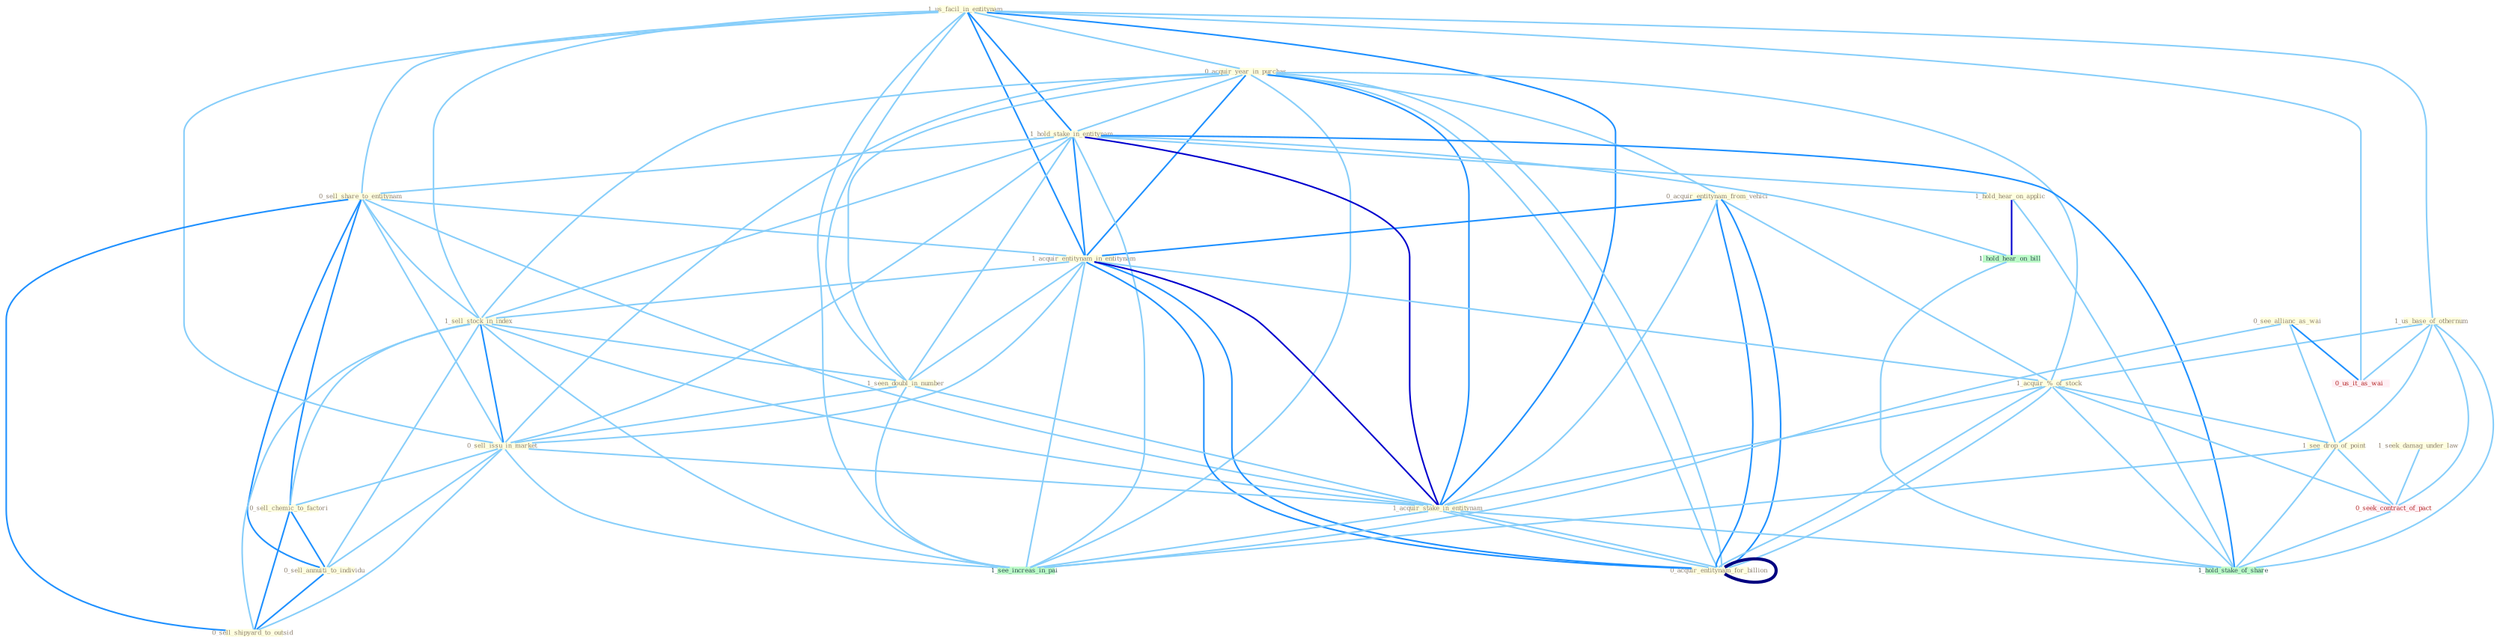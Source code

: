 Graph G{ 
    node
    [shape=polygon,style=filled,width=.5,height=.06,color="#BDFCC9",fixedsize=true,fontsize=4,
    fontcolor="#2f4f4f"];
    {node
    [color="#ffffe0", fontcolor="#8b7d6b"] "1_us_facil_in_entitynam " "0_acquir_year_in_purchas " "0_acquir_entitynam_from_vehicl " "1_hold_stake_in_entitynam " "0_sell_share_to_entitynam " "1_hold_hear_on_applic " "1_acquir_entitynam_in_entitynam " "1_us_base_of_othernum " "1_sell_stock_in_index " "1_seen_doubl_in_number " "0_sell_issu_in_market " "1_acquir_%_of_stock " "0_acquir_entitynam_for_billion " "0_sell_chemic_to_factori " "0_sell_annuiti_to_individu " "1_acquir_stake_in_entitynam " "0_sell_shipyard_to_outsid " "1_seek_damag_under_law " "0_see_allianc_as_wai " "1_see_drop_of_point "}
{node [color="#fff0f5", fontcolor="#b22222"] "0_seek_contract_of_pact " "0_us_it_as_wai "}
edge [color="#B0E2FF"];

	"1_us_facil_in_entitynam " -- "0_acquir_year_in_purchas " [w="1", color="#87cefa" ];
	"1_us_facil_in_entitynam " -- "1_hold_stake_in_entitynam " [w="2", color="#1e90ff" , len=0.8];
	"1_us_facil_in_entitynam " -- "0_sell_share_to_entitynam " [w="1", color="#87cefa" ];
	"1_us_facil_in_entitynam " -- "1_acquir_entitynam_in_entitynam " [w="2", color="#1e90ff" , len=0.8];
	"1_us_facil_in_entitynam " -- "1_us_base_of_othernum " [w="1", color="#87cefa" ];
	"1_us_facil_in_entitynam " -- "1_sell_stock_in_index " [w="1", color="#87cefa" ];
	"1_us_facil_in_entitynam " -- "1_seen_doubl_in_number " [w="1", color="#87cefa" ];
	"1_us_facil_in_entitynam " -- "0_sell_issu_in_market " [w="1", color="#87cefa" ];
	"1_us_facil_in_entitynam " -- "1_acquir_stake_in_entitynam " [w="2", color="#1e90ff" , len=0.8];
	"1_us_facil_in_entitynam " -- "0_us_it_as_wai " [w="1", color="#87cefa" ];
	"1_us_facil_in_entitynam " -- "1_see_increas_in_pai " [w="1", color="#87cefa" ];
	"0_acquir_year_in_purchas " -- "0_acquir_entitynam_from_vehicl " [w="1", color="#87cefa" ];
	"0_acquir_year_in_purchas " -- "1_hold_stake_in_entitynam " [w="1", color="#87cefa" ];
	"0_acquir_year_in_purchas " -- "1_acquir_entitynam_in_entitynam " [w="2", color="#1e90ff" , len=0.8];
	"0_acquir_year_in_purchas " -- "1_sell_stock_in_index " [w="1", color="#87cefa" ];
	"0_acquir_year_in_purchas " -- "1_seen_doubl_in_number " [w="1", color="#87cefa" ];
	"0_acquir_year_in_purchas " -- "0_sell_issu_in_market " [w="1", color="#87cefa" ];
	"0_acquir_year_in_purchas " -- "1_acquir_%_of_stock " [w="1", color="#87cefa" ];
	"0_acquir_year_in_purchas " -- "0_acquir_entitynam_for_billion " [w="1", color="#87cefa" ];
	"0_acquir_year_in_purchas " -- "1_acquir_stake_in_entitynam " [w="2", color="#1e90ff" , len=0.8];
	"0_acquir_year_in_purchas " -- "0_acquir_entitynam_for_billion " [w="1", color="#87cefa" ];
	"0_acquir_year_in_purchas " -- "1_see_increas_in_pai " [w="1", color="#87cefa" ];
	"0_acquir_entitynam_from_vehicl " -- "1_acquir_entitynam_in_entitynam " [w="2", color="#1e90ff" , len=0.8];
	"0_acquir_entitynam_from_vehicl " -- "1_acquir_%_of_stock " [w="1", color="#87cefa" ];
	"0_acquir_entitynam_from_vehicl " -- "0_acquir_entitynam_for_billion " [w="2", color="#1e90ff" , len=0.8];
	"0_acquir_entitynam_from_vehicl " -- "1_acquir_stake_in_entitynam " [w="1", color="#87cefa" ];
	"0_acquir_entitynam_from_vehicl " -- "0_acquir_entitynam_for_billion " [w="2", color="#1e90ff" , len=0.8];
	"1_hold_stake_in_entitynam " -- "0_sell_share_to_entitynam " [w="1", color="#87cefa" ];
	"1_hold_stake_in_entitynam " -- "1_hold_hear_on_applic " [w="1", color="#87cefa" ];
	"1_hold_stake_in_entitynam " -- "1_acquir_entitynam_in_entitynam " [w="2", color="#1e90ff" , len=0.8];
	"1_hold_stake_in_entitynam " -- "1_sell_stock_in_index " [w="1", color="#87cefa" ];
	"1_hold_stake_in_entitynam " -- "1_seen_doubl_in_number " [w="1", color="#87cefa" ];
	"1_hold_stake_in_entitynam " -- "0_sell_issu_in_market " [w="1", color="#87cefa" ];
	"1_hold_stake_in_entitynam " -- "1_acquir_stake_in_entitynam " [w="3", color="#0000cd" , len=0.6];
	"1_hold_stake_in_entitynam " -- "1_see_increas_in_pai " [w="1", color="#87cefa" ];
	"1_hold_stake_in_entitynam " -- "1_hold_hear_on_bill " [w="1", color="#87cefa" ];
	"1_hold_stake_in_entitynam " -- "1_hold_stake_of_share " [w="2", color="#1e90ff" , len=0.8];
	"0_sell_share_to_entitynam " -- "1_acquir_entitynam_in_entitynam " [w="1", color="#87cefa" ];
	"0_sell_share_to_entitynam " -- "1_sell_stock_in_index " [w="1", color="#87cefa" ];
	"0_sell_share_to_entitynam " -- "0_sell_issu_in_market " [w="1", color="#87cefa" ];
	"0_sell_share_to_entitynam " -- "0_sell_chemic_to_factori " [w="2", color="#1e90ff" , len=0.8];
	"0_sell_share_to_entitynam " -- "0_sell_annuiti_to_individu " [w="2", color="#1e90ff" , len=0.8];
	"0_sell_share_to_entitynam " -- "1_acquir_stake_in_entitynam " [w="1", color="#87cefa" ];
	"0_sell_share_to_entitynam " -- "0_sell_shipyard_to_outsid " [w="2", color="#1e90ff" , len=0.8];
	"1_hold_hear_on_applic " -- "1_hold_hear_on_bill " [w="3", color="#0000cd" , len=0.6];
	"1_hold_hear_on_applic " -- "1_hold_stake_of_share " [w="1", color="#87cefa" ];
	"1_acquir_entitynam_in_entitynam " -- "1_sell_stock_in_index " [w="1", color="#87cefa" ];
	"1_acquir_entitynam_in_entitynam " -- "1_seen_doubl_in_number " [w="1", color="#87cefa" ];
	"1_acquir_entitynam_in_entitynam " -- "0_sell_issu_in_market " [w="1", color="#87cefa" ];
	"1_acquir_entitynam_in_entitynam " -- "1_acquir_%_of_stock " [w="1", color="#87cefa" ];
	"1_acquir_entitynam_in_entitynam " -- "0_acquir_entitynam_for_billion " [w="2", color="#1e90ff" , len=0.8];
	"1_acquir_entitynam_in_entitynam " -- "1_acquir_stake_in_entitynam " [w="3", color="#0000cd" , len=0.6];
	"1_acquir_entitynam_in_entitynam " -- "0_acquir_entitynam_for_billion " [w="2", color="#1e90ff" , len=0.8];
	"1_acquir_entitynam_in_entitynam " -- "1_see_increas_in_pai " [w="1", color="#87cefa" ];
	"1_us_base_of_othernum " -- "1_acquir_%_of_stock " [w="1", color="#87cefa" ];
	"1_us_base_of_othernum " -- "1_see_drop_of_point " [w="1", color="#87cefa" ];
	"1_us_base_of_othernum " -- "0_seek_contract_of_pact " [w="1", color="#87cefa" ];
	"1_us_base_of_othernum " -- "0_us_it_as_wai " [w="1", color="#87cefa" ];
	"1_us_base_of_othernum " -- "1_hold_stake_of_share " [w="1", color="#87cefa" ];
	"1_sell_stock_in_index " -- "1_seen_doubl_in_number " [w="1", color="#87cefa" ];
	"1_sell_stock_in_index " -- "0_sell_issu_in_market " [w="2", color="#1e90ff" , len=0.8];
	"1_sell_stock_in_index " -- "0_sell_chemic_to_factori " [w="1", color="#87cefa" ];
	"1_sell_stock_in_index " -- "0_sell_annuiti_to_individu " [w="1", color="#87cefa" ];
	"1_sell_stock_in_index " -- "1_acquir_stake_in_entitynam " [w="1", color="#87cefa" ];
	"1_sell_stock_in_index " -- "0_sell_shipyard_to_outsid " [w="1", color="#87cefa" ];
	"1_sell_stock_in_index " -- "1_see_increas_in_pai " [w="1", color="#87cefa" ];
	"1_seen_doubl_in_number " -- "0_sell_issu_in_market " [w="1", color="#87cefa" ];
	"1_seen_doubl_in_number " -- "1_acquir_stake_in_entitynam " [w="1", color="#87cefa" ];
	"1_seen_doubl_in_number " -- "1_see_increas_in_pai " [w="1", color="#87cefa" ];
	"0_sell_issu_in_market " -- "0_sell_chemic_to_factori " [w="1", color="#87cefa" ];
	"0_sell_issu_in_market " -- "0_sell_annuiti_to_individu " [w="1", color="#87cefa" ];
	"0_sell_issu_in_market " -- "1_acquir_stake_in_entitynam " [w="1", color="#87cefa" ];
	"0_sell_issu_in_market " -- "0_sell_shipyard_to_outsid " [w="1", color="#87cefa" ];
	"0_sell_issu_in_market " -- "1_see_increas_in_pai " [w="1", color="#87cefa" ];
	"1_acquir_%_of_stock " -- "0_acquir_entitynam_for_billion " [w="1", color="#87cefa" ];
	"1_acquir_%_of_stock " -- "1_acquir_stake_in_entitynam " [w="1", color="#87cefa" ];
	"1_acquir_%_of_stock " -- "1_see_drop_of_point " [w="1", color="#87cefa" ];
	"1_acquir_%_of_stock " -- "0_seek_contract_of_pact " [w="1", color="#87cefa" ];
	"1_acquir_%_of_stock " -- "0_acquir_entitynam_for_billion " [w="1", color="#87cefa" ];
	"1_acquir_%_of_stock " -- "1_hold_stake_of_share " [w="1", color="#87cefa" ];
	"0_acquir_entitynam_for_billion " -- "1_acquir_stake_in_entitynam " [w="1", color="#87cefa" ];
	"0_acquir_entitynam_for_billion " -- "0_acquir_entitynam_for_billion " [w="4", style=bold, color="#000080", len=0.4];
	"0_sell_chemic_to_factori " -- "0_sell_annuiti_to_individu " [w="2", color="#1e90ff" , len=0.8];
	"0_sell_chemic_to_factori " -- "0_sell_shipyard_to_outsid " [w="2", color="#1e90ff" , len=0.8];
	"0_sell_annuiti_to_individu " -- "0_sell_shipyard_to_outsid " [w="2", color="#1e90ff" , len=0.8];
	"1_acquir_stake_in_entitynam " -- "0_acquir_entitynam_for_billion " [w="1", color="#87cefa" ];
	"1_acquir_stake_in_entitynam " -- "1_see_increas_in_pai " [w="1", color="#87cefa" ];
	"1_acquir_stake_in_entitynam " -- "1_hold_stake_of_share " [w="1", color="#87cefa" ];
	"1_seek_damag_under_law " -- "0_seek_contract_of_pact " [w="1", color="#87cefa" ];
	"0_see_allianc_as_wai " -- "1_see_drop_of_point " [w="1", color="#87cefa" ];
	"0_see_allianc_as_wai " -- "0_us_it_as_wai " [w="2", color="#1e90ff" , len=0.8];
	"0_see_allianc_as_wai " -- "1_see_increas_in_pai " [w="1", color="#87cefa" ];
	"1_see_drop_of_point " -- "0_seek_contract_of_pact " [w="1", color="#87cefa" ];
	"1_see_drop_of_point " -- "1_see_increas_in_pai " [w="1", color="#87cefa" ];
	"1_see_drop_of_point " -- "1_hold_stake_of_share " [w="1", color="#87cefa" ];
	"0_seek_contract_of_pact " -- "1_hold_stake_of_share " [w="1", color="#87cefa" ];
	"1_hold_hear_on_bill " -- "1_hold_stake_of_share " [w="1", color="#87cefa" ];
}